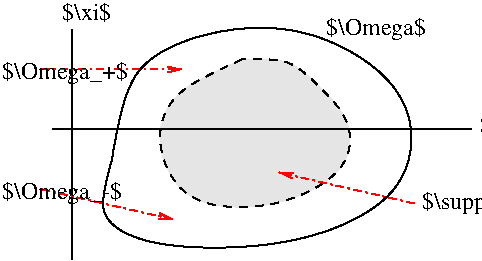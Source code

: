 #FIG 3.2  Produced by xfig version 3.2.9
#encoding: UTF-8
Landscape
Center
Inches
Letter
100.00
Single
-2
1200 2
2 1 0 1 0 7 50 -1 -1 0.000 0 0 -1 0 0 2
	 900 2700 4050 2700
2 1 0 1 0 7 50 -1 -1 4.000 0 0 -1 0 0 2
	 1050 1950 1050 3675
2 1 3 1 4 7 50 -1 -1 4.000 0 0 -1 1 0 2
	0 0 1.00 45.00 90.00
	 3615 3255 2602 3022
2 1 3 1 4 7 50 -1 -1 4.000 0 0 -1 1 0 2
	0 0 1.00 45.00 90.00
	 825 2250 1875 2250
2 1 3 1 4 7 50 -1 -1 4.000 0 0 -1 1 0 2
	0 0 1.00 45.00 90.00
	 825 3150 1807 3375
3 0 0 1 0 7 50 -1 -1 0.000 0 0 0 9
	 1350 2925 1425 2100 2700 1800 3675 2400 3600 3225 2700 3600
	 1650 3600 1200 3375 1350 2925
	 0.000 1.000 1.000 1.000 1.000 1.000 1.000 1.000
	 0.000
3 0 1 1 0 7 54 -1 18 4.000 0 0 0 11
	 2325 2175 1800 2400 1650 2775 1875 3300 2625 3300 3150 3000
	 3150 2625 2925 2400 2700 2175 2475 2175 2325 2175
	 0.000 1.000 1.000 1.000 1.000 1.000 1.000 1.000
	 1.000 1.000 0.000
4 0 0 50 -1 0 12 0.0000 6 190 819 2955 1995 $\\Omega$\001
4 0 0 50 -1 0 12 0.0000 6 164 475 4110 2729 $\\eta$\001
4 0 0 50 -1 0 12 0.0000 6 190 981 3675 3300 $\\supp \\phi$\001
4 0 0 50 -1 0 12 0.0000 6 164 397 975 1882 $\\xi$\001
4 0 0 50 -1 0 12 0.0000 6 190 1032 525 2325 $\\Omega_+$\001
4 0 0 50 -1 0 12 0.0000 6 190 986 525 3225 $\\Omega_-$\001
